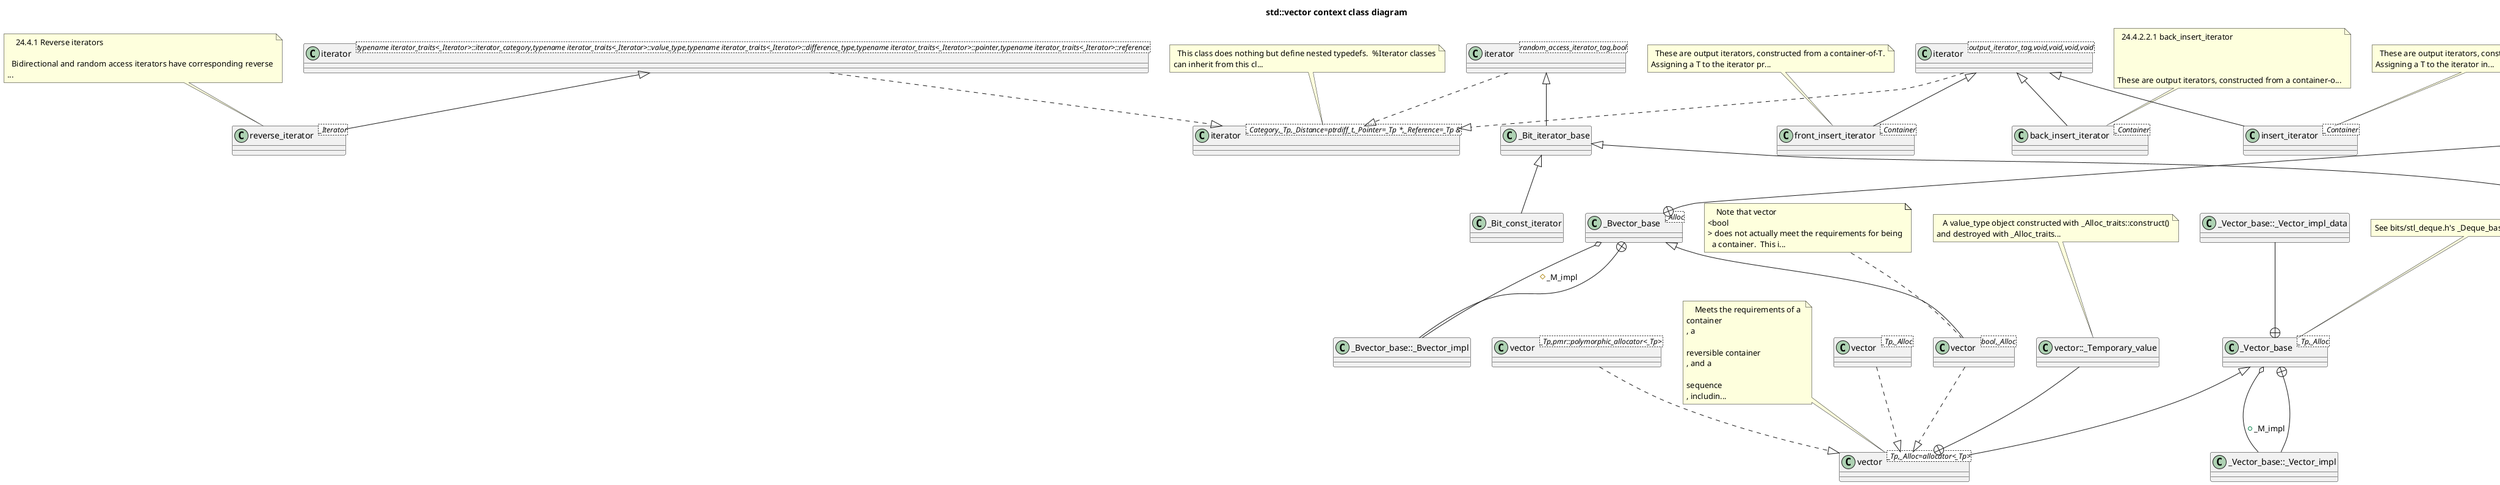 @startuml
title std::vector context class diagram
class "iterator<_Category,_Tp,_Distance=ptrdiff_t,_Pointer=_Tp *,_Reference=_Tp &>" as C_0016384363037466094568
class C_0016384363037466094568 [[https://github.com/gcc-mirror/gcc/blob/releases/gcc-11.4.0/libstdc++-v3/include/bits/stl_iterator_base_types.h#L127{}]] {
__
}
class "iterator<typename iterator_traits<_Iterator>::iterator_category,typename iterator_traits<_Iterator>::value_type,typename iterator_traits<_Iterator>::difference_type,typename iterator_traits<_Iterator>::pointer,typename iterator_traits<_Iterator>::reference>" as C_0012471832686357493722
class C_0012471832686357493722 [[https://github.com/gcc-mirror/gcc/blob/releases/gcc-11.4.0/libstdc++-v3/include/bits/stl_iterator.h#L128{}]] {
__
}
class "reverse_iterator<_Iterator>" as C_0003742820890603540341
class C_0003742820890603540341 [[https://github.com/gcc-mirror/gcc/blob/releases/gcc-11.4.0/libstdc++-v3/include/bits/stl_iterator.h#L128{}]] {
__
}
class "iterator<output_iterator_tag,void,void,void,void>" as C_0014653995113384390955
class C_0014653995113384390955 [[https://github.com/gcc-mirror/gcc/blob/releases/gcc-11.4.0/libstdc++-v3/include/bits/stl_iterator.h#L648{}]] {
__
}
class "back_insert_iterator<_Container>" as C_0018446524956631938981
class C_0018446524956631938981 [[https://github.com/gcc-mirror/gcc/blob/releases/gcc-11.4.0/libstdc++-v3/include/bits/stl_iterator.h#L648{}]] {
__
}
class "front_insert_iterator<_Container>" as C_0009870417718487041983
class C_0009870417718487041983 [[https://github.com/gcc-mirror/gcc/blob/releases/gcc-11.4.0/libstdc++-v3/include/bits/stl_iterator.h#L751{}]] {
__
}
class "insert_iterator<_Container>" as C_0003857731205391224987
class C_0003857731205391224987 [[https://github.com/gcc-mirror/gcc/blob/releases/gcc-11.4.0/libstdc++-v3/include/bits/stl_iterator.h#L858{}]] {
__
}
class "_Vector_base<_Tp,_Alloc>" as C_0000997856561152181668
class C_0000997856561152181668 [[https://github.com/gcc-mirror/gcc/blob/releases/gcc-11.4.0/libstdc++-v3/include/bits/stl_vector.h#L84{}]] {
__
}
class "_Vector_base::_Vector_impl_data" as C_0018039370053612920865
class C_0018039370053612920865 [[https://github.com/gcc-mirror/gcc/blob/releases/gcc-11.4.0/libstdc++-v3/include/bits/stl_vector.h#L91{}]] {
__
}
class "_Vector_base::_Vector_impl" as C_0018207793148199959866
class C_0018207793148199959866 [[https://github.com/gcc-mirror/gcc/blob/releases/gcc-11.4.0/libstdc++-v3/include/bits/stl_vector.h#L128{}]] {
__
}
class "vector<_Tp,_Alloc=allocator<_Tp>>" as C_0005805017087195686008
class C_0005805017087195686008 [[https://github.com/gcc-mirror/gcc/blob/releases/gcc-11.4.0/libstdc++-v3/include/bits/stl_vector.h#L389{}]] {
__
}
class "vector::_Temporary_value" as C_0011374935455579958805
class C_0011374935455579958805 [[https://github.com/gcc-mirror/gcc/blob/releases/gcc-11.4.0/libstdc++-v3/include/bits/stl_vector.h#L1705{}]] {
__
}
class "vector<_Tp,_Alloc>" as C_0009918787256737058051
class C_0009918787256737058051 [[https://github.com/gcc-mirror/gcc/blob/releases/gcc-11.4.0/libstdc++-v3/include/bits/stl_vector.h#L1976{}]] {
__
}
class "iterator<random_access_iterator_tag,bool>" as C_0015444170014271291982
class C_0015444170014271291982 [[https://github.com/gcc-mirror/gcc/blob/releases/gcc-11.4.0/libstdc++-v3/include/bits/stl_bvector.h#L142{}]] {
__
}
class "_Bit_iterator_base" as C_0015581221495297226107
class C_0015581221495297226107 [[https://github.com/gcc-mirror/gcc/blob/releases/gcc-11.4.0/libstdc++-v3/include/bits/stl_bvector.h#L142{}]] {
__
}
class "_Bit_iterator" as C_0018068942244072229765
class C_0018068942244072229765 [[https://github.com/gcc-mirror/gcc/blob/releases/gcc-11.4.0/libstdc++-v3/include/bits/stl_bvector.h#L231{}]] {
__
}
class "_Bit_const_iterator" as C_0015730135622629662599
class C_0015730135622629662599 [[https://github.com/gcc-mirror/gcc/blob/releases/gcc-11.4.0/libstdc++-v3/include/bits/stl_bvector.h#L323{}]] {
__
}
class "_Bvector_base<_Alloc>" as C_0012020207555608092007
class C_0012020207555608092007 [[https://github.com/gcc-mirror/gcc/blob/releases/gcc-11.4.0/libstdc++-v3/include/bits/stl_bvector.h#L420{}]] {
__
}
class "_Bvector_base::_Bvector_impl_data" as C_0003860519816965633390
class C_0003860519816965633390 [[https://github.com/gcc-mirror/gcc/blob/releases/gcc-11.4.0/libstdc++-v3/include/bits/stl_bvector.h#L428{}]] {
__
}
class "_Bvector_base::_Bvector_impl" as C_0010744634881075136595
class C_0010744634881075136595 [[https://github.com/gcc-mirror/gcc/blob/releases/gcc-11.4.0/libstdc++-v3/include/bits/stl_bvector.h#L477{}]] {
__
}
class "vector<bool,_Alloc>" as C_0002261458041236941641
class C_0002261458041236941641 [[https://github.com/gcc-mirror/gcc/blob/releases/gcc-11.4.0/libstdc++-v3/include/bits/stl_bvector.h#L596{}]] {
__
}
class "vector<_Tp,pmr::polymorphic_allocator<_Tp>>" as C_0009937165181912686464
class C_0009937165181912686464 [[https://github.com/gcc-mirror/gcc/blob/releases/gcc-11.4.0/libstdc++-v3/include/vector#L86{}]] {
__
}
C_0012471832686357493722 ..|> C_0016384363037466094568
C_0012471832686357493722 <|-- C_0003742820890603540341
C_0014653995113384390955 ..|> C_0016384363037466094568
C_0014653995113384390955 <|-- C_0018446524956631938981
C_0014653995113384390955 <|-- C_0009870417718487041983
C_0014653995113384390955 <|-- C_0003857731205391224987
C_0000997856561152181668 o-- C_0018207793148199959866 : +_M_impl
C_0018039370053612920865 --+ C_0000997856561152181668
C_0018207793148199959866 --+ C_0000997856561152181668
C_0000997856561152181668 <|-- C_0005805017087195686008
C_0011374935455579958805 --+ C_0005805017087195686008
C_0009918787256737058051 ..|> C_0005805017087195686008
C_0015444170014271291982 ..|> C_0016384363037466094568
C_0015444170014271291982 <|-- C_0015581221495297226107
C_0015581221495297226107 <|-- C_0018068942244072229765
C_0015581221495297226107 <|-- C_0015730135622629662599
C_0012020207555608092007 o-- C_0010744634881075136595 : #_M_impl
C_0003860519816965633390 --+ C_0012020207555608092007
C_0003860519816965633390 o-- C_0018068942244072229765 : +_M_start
C_0003860519816965633390 o-- C_0018068942244072229765 : +_M_finish
C_0010744634881075136595 --+ C_0012020207555608092007
C_0002261458041236941641 ..|> C_0005805017087195686008
C_0012020207555608092007 <|-- C_0002261458041236941641
C_0009937165181912686464 ..|> C_0005805017087195686008
   note top of C_0016384363037466094568
    This class does nothing but define nested typedefs.  %Iterator classes
  can inherit from this cl...
end note
       note top of C_0003742820890603540341
    24.4.1 Reverse iterators

  Bidirectional and random access iterators have corresponding reverse
...
end note
       note top of C_0018446524956631938981
    24.4.2.2.1 back_insert_iterator

  

  These are output iterators, constructed from a container-o...
end note
     note top of C_0009870417718487041983
    These are output iterators, constructed from a container-of-T.
  Assigning a T to the iterator pr...
end note
     note top of C_0003857731205391224987
    These are output iterators, constructed from a container-of-T.
  Assigning a T to the iterator in...
end note
     note top of C_0000997856561152181668
    See bits/stl_deque.h's _Deque_base for an explanation.
end note
         note top of C_0005805017087195686008
    Meets the requirements of a 
container
, a
  
reversible container
, and a
  
sequence
, includin...
end note
     note top of C_0011374935455579958805
    A value_type object constructed with _Alloc_traits::construct()
 and destroyed with _Alloc_traits...
end note
                     note top of C_0002261458041236941641
    Note that vector
<bool
> does not actually meet the requirements for being
  a container.  This i...
end note
    


'Generated with clang-uml, version 0.5.3-16-gf97d420
'LLVM version Ubuntu clang version 17.0.6 (++20231209124227+6009708b4367-1~exp1~20231209124336.77)
@enduml
